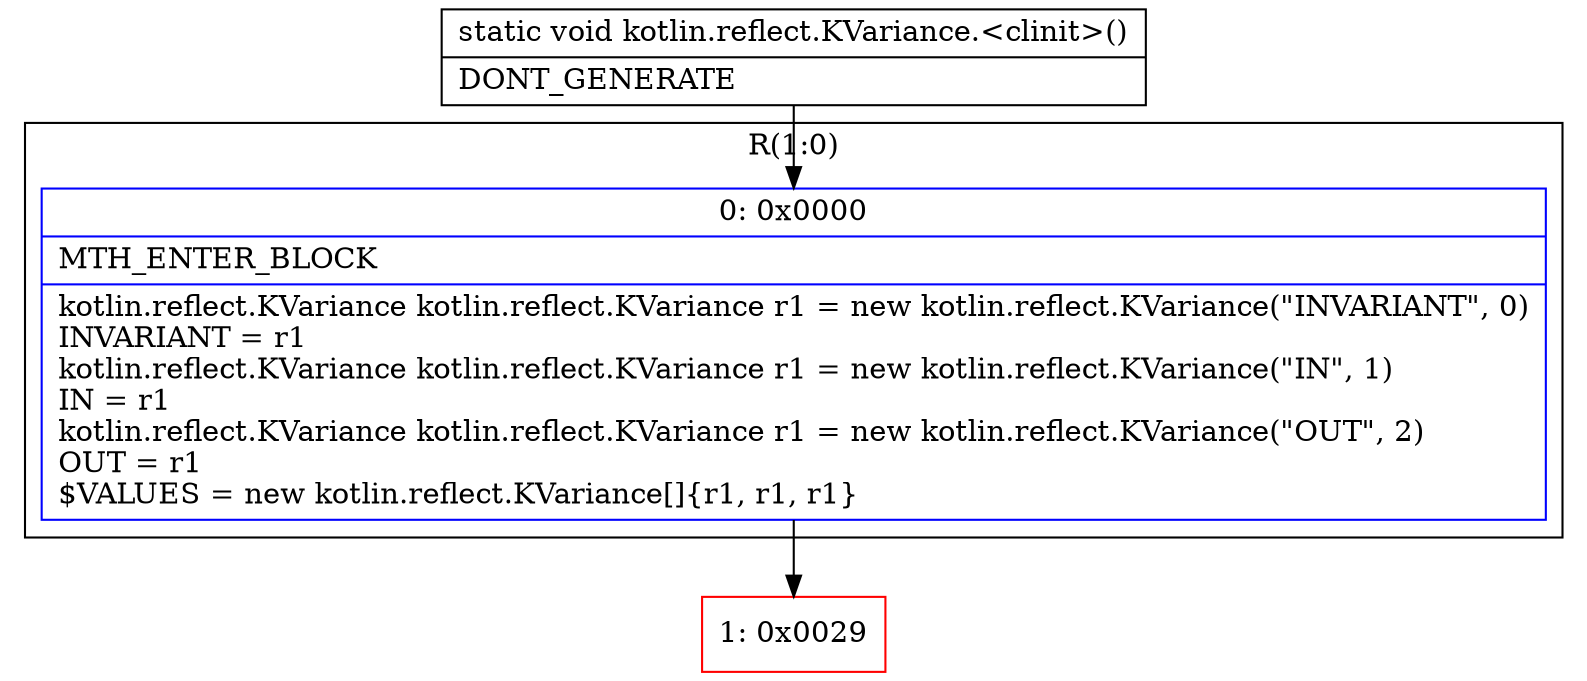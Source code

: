 digraph "CFG forkotlin.reflect.KVariance.\<clinit\>()V" {
subgraph cluster_Region_1189155533 {
label = "R(1:0)";
node [shape=record,color=blue];
Node_0 [shape=record,label="{0\:\ 0x0000|MTH_ENTER_BLOCK\l|kotlin.reflect.KVariance kotlin.reflect.KVariance r1 = new kotlin.reflect.KVariance(\"INVARIANT\", 0)\lINVARIANT = r1\lkotlin.reflect.KVariance kotlin.reflect.KVariance r1 = new kotlin.reflect.KVariance(\"IN\", 1)\lIN = r1\lkotlin.reflect.KVariance kotlin.reflect.KVariance r1 = new kotlin.reflect.KVariance(\"OUT\", 2)\lOUT = r1\l$VALUES = new kotlin.reflect.KVariance[]\{r1, r1, r1\}\l}"];
}
Node_1 [shape=record,color=red,label="{1\:\ 0x0029}"];
MethodNode[shape=record,label="{static void kotlin.reflect.KVariance.\<clinit\>()  | DONT_GENERATE\l}"];
MethodNode -> Node_0;
Node_0 -> Node_1;
}

